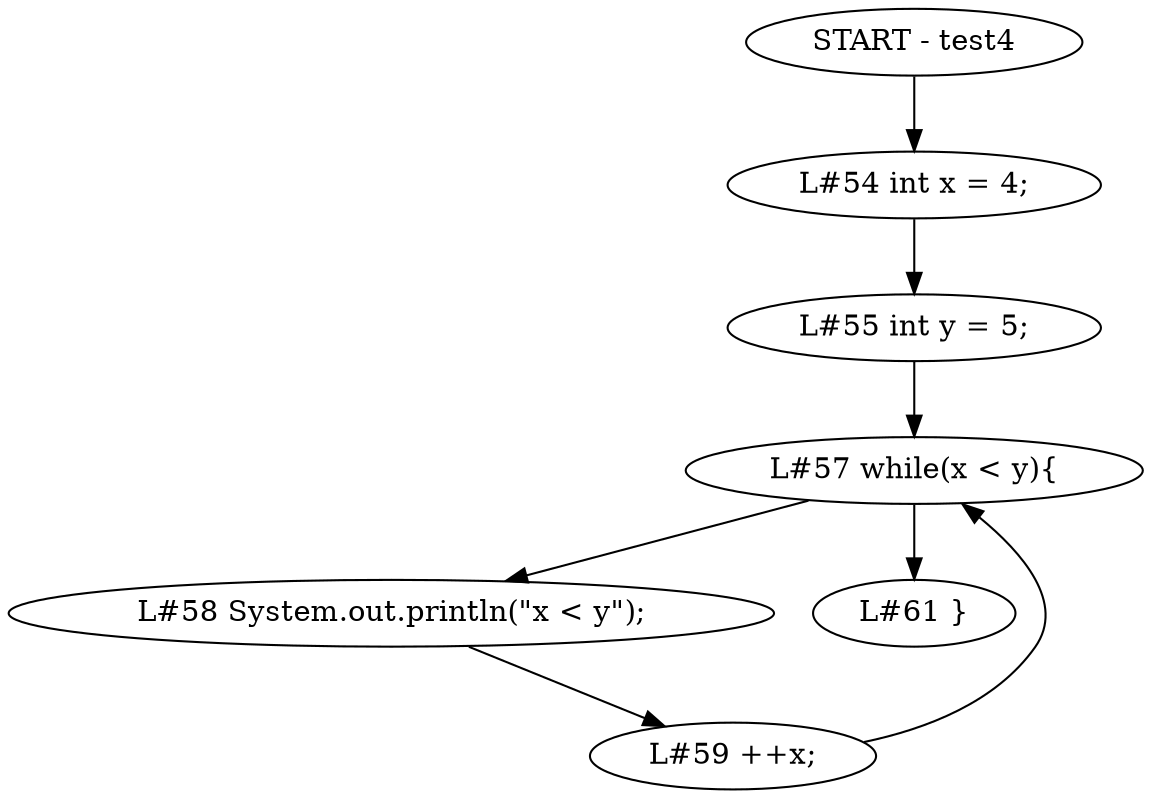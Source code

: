 digraph ast {
START [label="START - test4",width=0,height=0];
L54 [label="L#54 int x = 4;",width=0,height=0];
L55 [label="L#55 int y = 5;",width=0,height=0];
L57 [label="L#57 while(x < y){",width=0,height=0];
L58 [label="L#58 System.out.println(\"x < y\");",width=0,height=0];
L59 [label="L#59 ++x;",width=0,height=0];
L61 [label="L#61 }",width=0,height=0];
START -> L54
L54 -> L55
L55 -> L57
L58 -> L59
L59 -> L57
L57 -> L61
L57 -> L58
}
